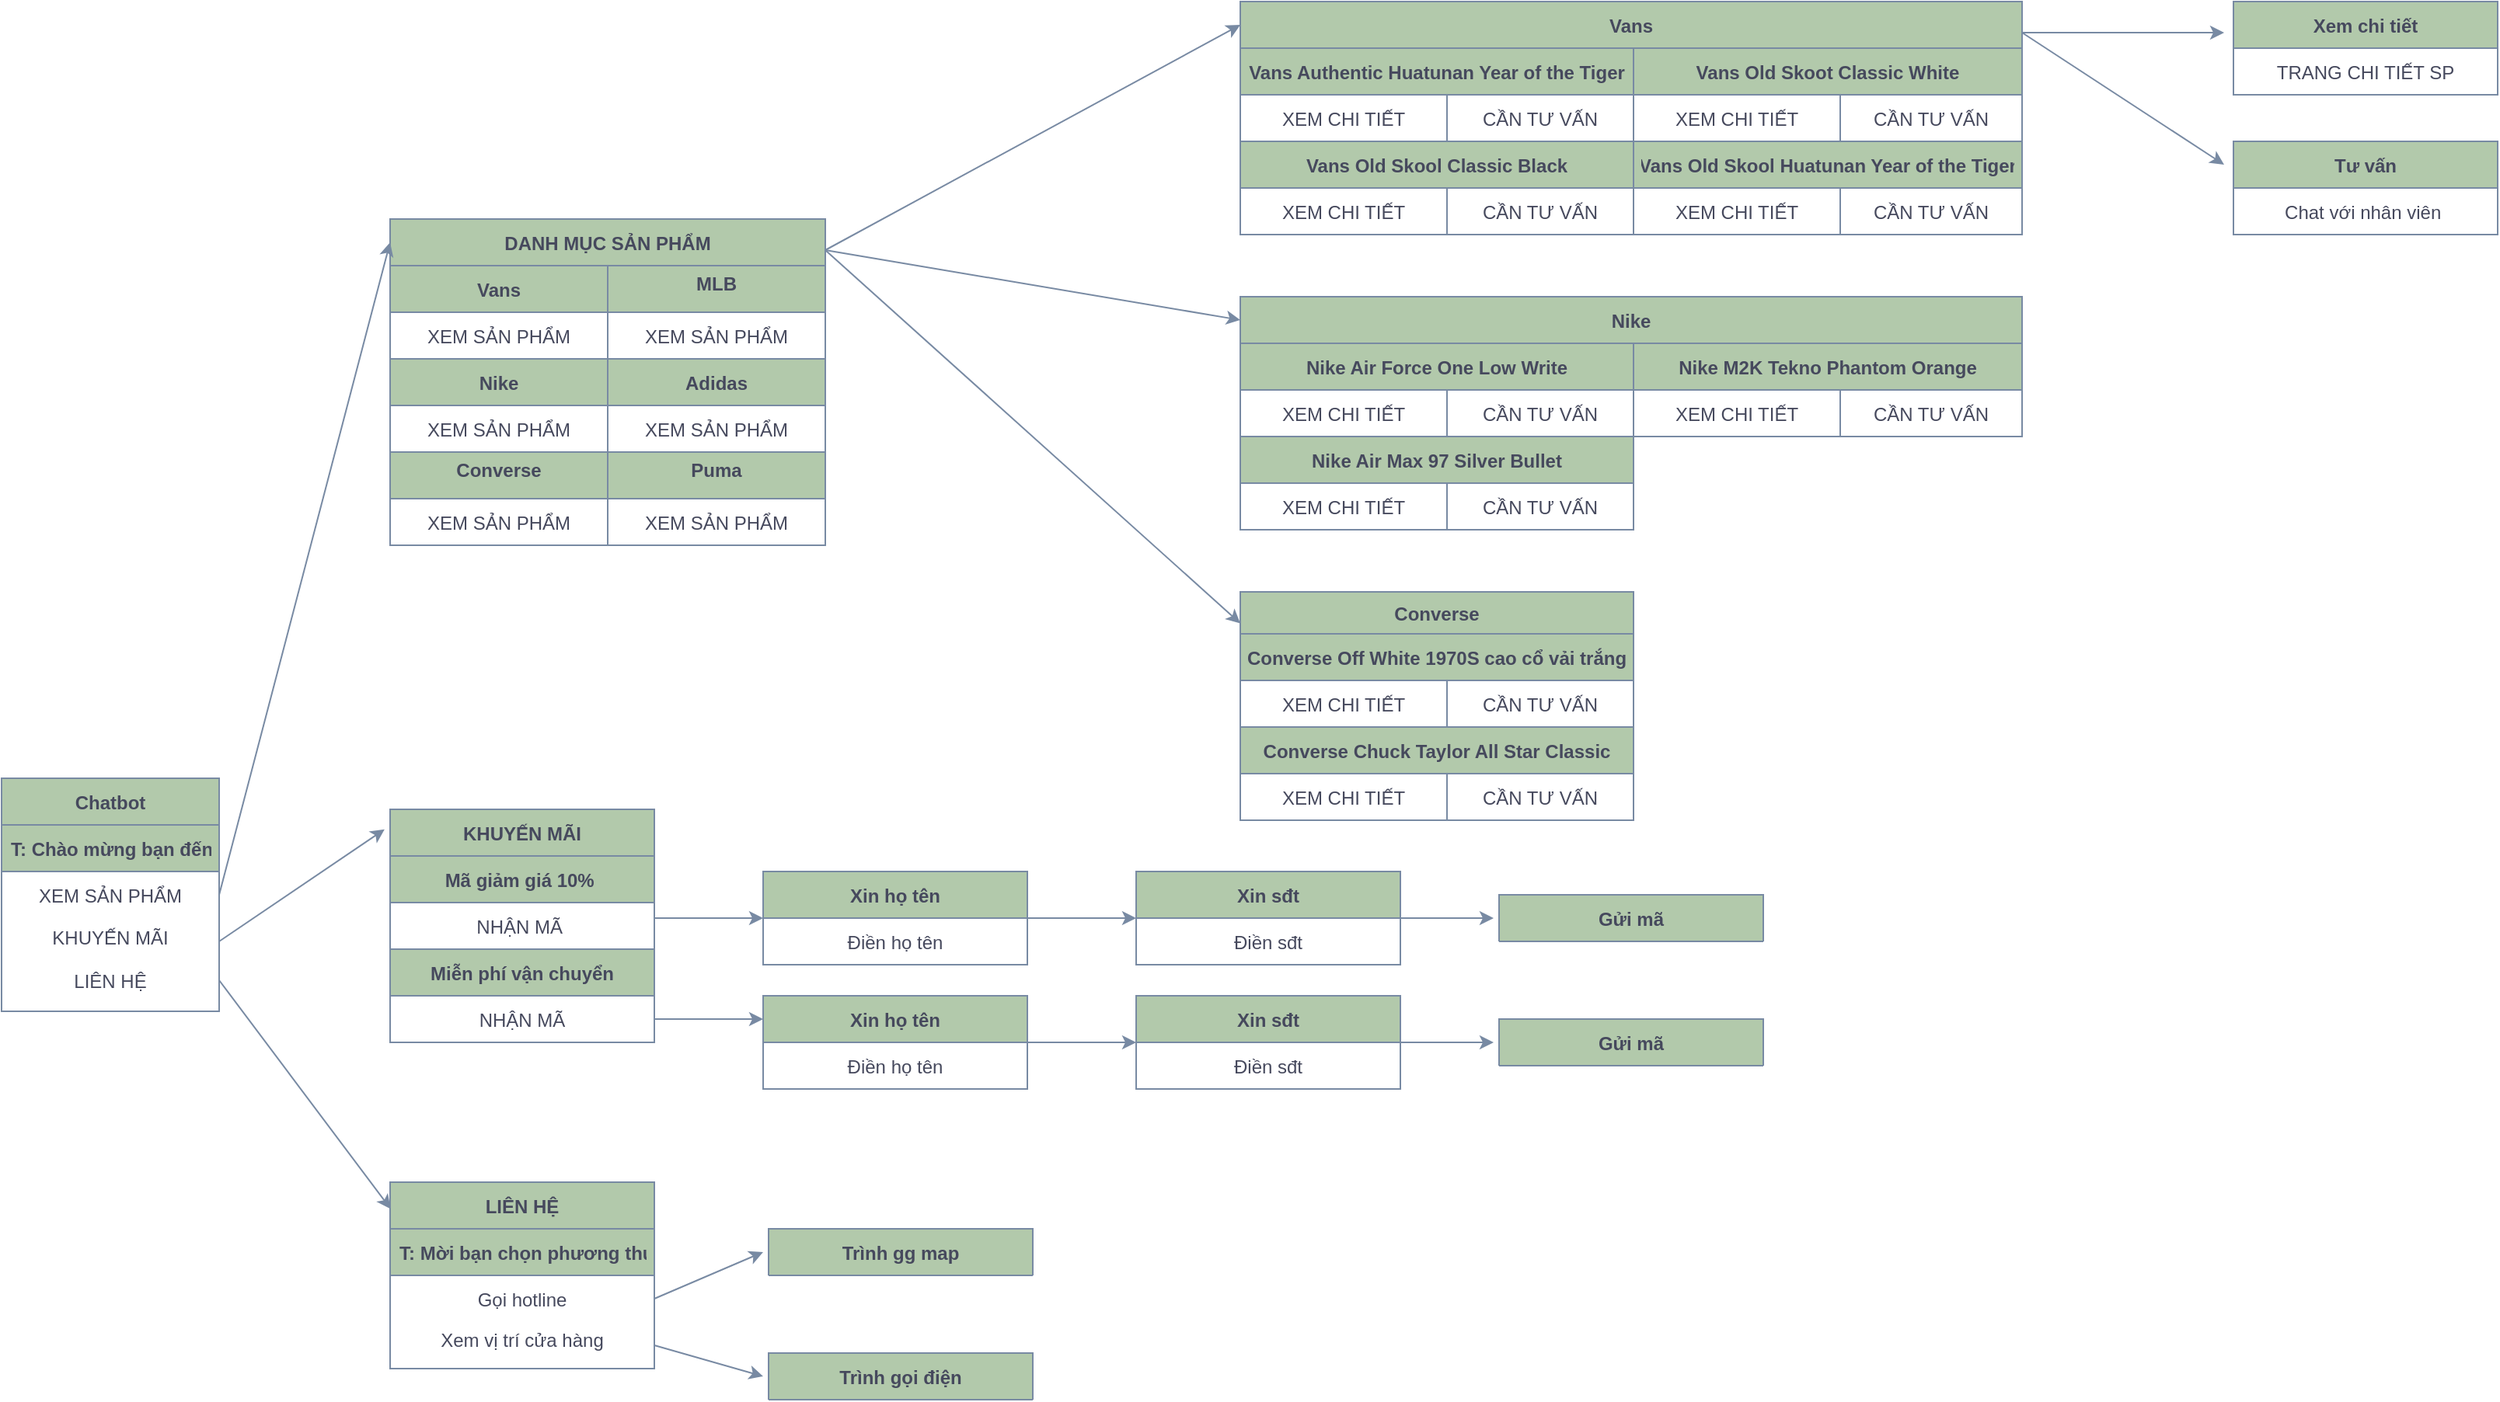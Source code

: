 <mxfile version="16.5.1" type="device"><diagram id="CdvWn0MVDkYkUdEWOUXj" name="Trang-1"><mxGraphModel dx="1038" dy="649" grid="1" gridSize="10" guides="1" tooltips="1" connect="1" arrows="1" fold="1" page="1" pageScale="1" pageWidth="827" pageHeight="1169" math="0" shadow="0"><root><mxCell id="0"/><mxCell id="1" parent="0"/><mxCell id="k7yJ7rCsuvvDuhnwFtv5-3" value="Chatbot" style="swimlane;fontStyle=1;childLayout=stackLayout;horizontal=1;startSize=30;horizontalStack=0;resizeParent=1;resizeParentMax=0;resizeLast=0;collapsible=1;marginBottom=0;fillColor=#B2C9AB;strokeColor=#788AA3;fontColor=#46495D;" parent="1" vertex="1"><mxGeometry x="20" y="590" width="140" height="150" as="geometry"/></mxCell><mxCell id="k7yJ7rCsuvvDuhnwFtv5-4" value="T: Chào mừng bạn đến...." style="text;strokeColor=#788AA3;fillColor=#B2C9AB;align=left;verticalAlign=middle;spacingLeft=4;spacingRight=4;overflow=hidden;points=[[0,0.5],[1,0.5]];portConstraint=eastwest;rotatable=0;fontStyle=1;fontColor=#46495D;" parent="k7yJ7rCsuvvDuhnwFtv5-3" vertex="1"><mxGeometry y="30" width="140" height="30" as="geometry"/></mxCell><mxCell id="k7yJ7rCsuvvDuhnwFtv5-5" value="XEM SẢN PHẨM" style="text;strokeColor=none;fillColor=none;align=center;verticalAlign=middle;spacingLeft=4;spacingRight=4;overflow=hidden;points=[[0,0.5],[1,0.5]];portConstraint=eastwest;rotatable=0;fontColor=#46495D;" parent="k7yJ7rCsuvvDuhnwFtv5-3" vertex="1"><mxGeometry y="60" width="140" height="30" as="geometry"/></mxCell><mxCell id="k7yJ7rCsuvvDuhnwFtv5-6" value="KHUYẾN MÃI&#10;&#10;LIÊN HỆ" style="text;strokeColor=none;fillColor=none;align=center;verticalAlign=middle;spacingLeft=4;spacingRight=4;overflow=hidden;points=[[0,0.5],[1,0.5]];portConstraint=eastwest;rotatable=0;spacingTop=-8;spacing=4;fontColor=#46495D;" parent="k7yJ7rCsuvvDuhnwFtv5-3" vertex="1"><mxGeometry y="90" width="140" height="60" as="geometry"/></mxCell><mxCell id="k7yJ7rCsuvvDuhnwFtv5-7" value="DANH MỤC SẢN PHẨM" style="swimlane;fontStyle=1;childLayout=stackLayout;horizontal=1;startSize=30;horizontalStack=0;resizeParent=1;resizeParentMax=0;resizeLast=0;collapsible=1;marginBottom=0;fillColor=#B2C9AB;strokeColor=#788AA3;fontColor=#46495D;" parent="1" vertex="1"><mxGeometry x="270" y="230" width="280" height="30" as="geometry"/></mxCell><mxCell id="k7yJ7rCsuvvDuhnwFtv5-15" value="XEM SẢN PHẨM" style="swimlane;fontStyle=0;childLayout=stackLayout;horizontal=1;startSize=30;horizontalStack=0;resizeParent=1;resizeParentMax=0;resizeLast=0;collapsible=1;marginBottom=0;fillColor=none;fontColor=#46495D;strokeColor=#788AA3;" parent="1" vertex="1"><mxGeometry x="410" y="290" width="140" height="120" as="geometry"/></mxCell><mxCell id="k7yJ7rCsuvvDuhnwFtv5-16" value="Adidas" style="text;strokeColor=#788AA3;fillColor=#B2C9AB;align=center;verticalAlign=middle;spacingLeft=4;spacingRight=4;overflow=hidden;points=[[0,0.5],[1,0.5]];portConstraint=eastwest;rotatable=0;fontStyle=1;fontColor=#46495D;" parent="k7yJ7rCsuvvDuhnwFtv5-15" vertex="1"><mxGeometry y="30" width="140" height="30" as="geometry"/></mxCell><mxCell id="k7yJ7rCsuvvDuhnwFtv5-17" value="XEM SẢN PHẨM" style="text;strokeColor=#788AA3;fillColor=none;align=center;verticalAlign=middle;spacingLeft=4;spacingRight=4;overflow=hidden;points=[[0,0.5],[1,0.5]];portConstraint=eastwest;rotatable=0;fontColor=#46495D;" parent="k7yJ7rCsuvvDuhnwFtv5-15" vertex="1"><mxGeometry y="60" width="140" height="30" as="geometry"/></mxCell><mxCell id="k7yJ7rCsuvvDuhnwFtv5-18" value="Puma" style="text;strokeColor=#788AA3;fillColor=#B2C9AB;align=center;verticalAlign=middle;spacingLeft=4;spacingRight=4;overflow=hidden;points=[[0,0.5],[1,0.5]];portConstraint=eastwest;rotatable=0;spacingTop=-8;spacing=4;fontColor=#46495D;fontStyle=1" parent="k7yJ7rCsuvvDuhnwFtv5-15" vertex="1"><mxGeometry y="90" width="140" height="30" as="geometry"/></mxCell><mxCell id="k7yJ7rCsuvvDuhnwFtv5-20" value="MLB" style="text;strokeColor=#788AA3;fillColor=#B2C9AB;align=center;verticalAlign=middle;spacingLeft=4;spacingRight=4;overflow=hidden;points=[[0,0.5],[1,0.5]];portConstraint=eastwest;rotatable=0;spacingTop=-8;spacing=4;fontColor=#46495D;fontStyle=1" parent="1" vertex="1"><mxGeometry x="410" y="260" width="140" height="30" as="geometry"/></mxCell><mxCell id="k7yJ7rCsuvvDuhnwFtv5-12" value="Vans" style="text;strokeColor=#788AA3;fillColor=#B2C9AB;align=center;verticalAlign=middle;spacingLeft=4;spacingRight=4;overflow=hidden;points=[[0,0.5],[1,0.5]];portConstraint=eastwest;rotatable=0;fontStyle=1;fontColor=#46495D;" parent="1" vertex="1"><mxGeometry x="270" y="260" width="140" height="30" as="geometry"/></mxCell><mxCell id="k7yJ7rCsuvvDuhnwFtv5-13" value="XEM SẢN PHẨM" style="text;strokeColor=#788AA3;fillColor=none;align=center;verticalAlign=middle;spacingLeft=4;spacingRight=4;overflow=hidden;points=[[0,0.5],[1,0.5]];portConstraint=eastwest;rotatable=0;fontColor=#46495D;" parent="1" vertex="1"><mxGeometry x="270" y="290" width="140" height="30" as="geometry"/></mxCell><mxCell id="k7yJ7rCsuvvDuhnwFtv5-23" value="XEM SẢN PHẨM" style="text;strokeColor=#788AA3;fillColor=none;align=center;verticalAlign=middle;spacingLeft=4;spacingRight=4;overflow=hidden;points=[[0,0.5],[1,0.5]];portConstraint=eastwest;rotatable=0;fontColor=#46495D;" parent="1" vertex="1"><mxGeometry x="410" y="410" width="140" height="30" as="geometry"/></mxCell><mxCell id="k7yJ7rCsuvvDuhnwFtv5-24" value="Nike" style="text;strokeColor=#788AA3;fillColor=#B2C9AB;align=center;verticalAlign=middle;spacingLeft=4;spacingRight=4;overflow=hidden;points=[[0,0.5],[1,0.5]];portConstraint=eastwest;rotatable=0;fontStyle=1;fontColor=#46495D;" parent="1" vertex="1"><mxGeometry x="270" y="320" width="140" height="30" as="geometry"/></mxCell><mxCell id="k7yJ7rCsuvvDuhnwFtv5-25" value="XEM SẢN PHẨM" style="text;strokeColor=#788AA3;fillColor=none;align=center;verticalAlign=middle;spacingLeft=4;spacingRight=4;overflow=hidden;points=[[0,0.5],[1,0.5]];portConstraint=eastwest;rotatable=0;fontColor=#46495D;" parent="1" vertex="1"><mxGeometry x="270" y="350" width="140" height="30" as="geometry"/></mxCell><mxCell id="k7yJ7rCsuvvDuhnwFtv5-26" value="Converse" style="text;strokeColor=#788AA3;fillColor=#B2C9AB;align=center;verticalAlign=middle;spacingLeft=4;spacingRight=4;overflow=hidden;points=[[0,0.5],[1,0.5]];portConstraint=eastwest;rotatable=0;spacingTop=-8;spacing=4;fontColor=#46495D;fontStyle=1" parent="1" vertex="1"><mxGeometry x="270" y="380" width="140" height="30" as="geometry"/></mxCell><mxCell id="k7yJ7rCsuvvDuhnwFtv5-27" value="XEM SẢN PHẨM" style="text;strokeColor=#788AA3;fillColor=none;align=center;verticalAlign=middle;spacingLeft=4;spacingRight=4;overflow=hidden;points=[[0,0.5],[1,0.5]];portConstraint=eastwest;rotatable=0;fontColor=#46495D;" parent="1" vertex="1"><mxGeometry x="270" y="410" width="140" height="30" as="geometry"/></mxCell><mxCell id="k7yJ7rCsuvvDuhnwFtv5-28" value="KHUYẾN MÃI" style="swimlane;fontStyle=1;childLayout=stackLayout;horizontal=1;startSize=30;horizontalStack=0;resizeParent=1;resizeParentMax=0;resizeLast=0;collapsible=1;marginBottom=0;fillColor=#B2C9AB;strokeColor=#788AA3;fontColor=#46495D;" parent="1" vertex="1"><mxGeometry x="270" y="610" width="170" height="90" as="geometry"/></mxCell><mxCell id="k7yJ7rCsuvvDuhnwFtv5-29" value="Mã giảm giá 10% " style="text;strokeColor=#788AA3;fillColor=#B2C9AB;align=center;verticalAlign=middle;spacingLeft=4;spacingRight=4;overflow=hidden;points=[[0,0.5],[1,0.5]];portConstraint=eastwest;rotatable=0;fontStyle=1;fontColor=#46495D;" parent="k7yJ7rCsuvvDuhnwFtv5-28" vertex="1"><mxGeometry y="30" width="170" height="30" as="geometry"/></mxCell><mxCell id="k7yJ7rCsuvvDuhnwFtv5-30" value="NHẬN MÃ " style="text;strokeColor=none;fillColor=none;align=center;verticalAlign=middle;spacingLeft=4;spacingRight=4;overflow=hidden;points=[[0,0.5],[1,0.5]];portConstraint=eastwest;rotatable=0;fontColor=#46495D;" parent="k7yJ7rCsuvvDuhnwFtv5-28" vertex="1"><mxGeometry y="60" width="170" height="30" as="geometry"/></mxCell><mxCell id="k7yJ7rCsuvvDuhnwFtv5-32" value="LIÊN HỆ" style="swimlane;fontStyle=1;childLayout=stackLayout;horizontal=1;startSize=30;horizontalStack=0;resizeParent=1;resizeParentMax=0;resizeLast=0;collapsible=1;marginBottom=0;fillColor=#B2C9AB;strokeColor=#788AA3;fontColor=#46495D;" parent="1" vertex="1"><mxGeometry x="270" y="850" width="170" height="120" as="geometry"/></mxCell><mxCell id="k7yJ7rCsuvvDuhnwFtv5-33" value="T: Mời bạn chọn phương thức liên lạc mong muốn" style="text;strokeColor=#788AA3;fillColor=#B2C9AB;align=left;verticalAlign=middle;spacingLeft=4;spacingRight=4;overflow=hidden;points=[[0,0.5],[1,0.5]];portConstraint=eastwest;rotatable=0;fontStyle=1;fontColor=#46495D;" parent="k7yJ7rCsuvvDuhnwFtv5-32" vertex="1"><mxGeometry y="30" width="170" height="30" as="geometry"/></mxCell><mxCell id="k7yJ7rCsuvvDuhnwFtv5-34" value="Gọi hotline" style="text;strokeColor=none;fillColor=none;align=center;verticalAlign=middle;spacingLeft=4;spacingRight=4;overflow=hidden;points=[[0,0.5],[1,0.5]];portConstraint=eastwest;rotatable=0;fontColor=#46495D;" parent="k7yJ7rCsuvvDuhnwFtv5-32" vertex="1"><mxGeometry y="60" width="170" height="30" as="geometry"/></mxCell><mxCell id="k7yJ7rCsuvvDuhnwFtv5-35" value="Xem vị trí cửa hàng" style="text;strokeColor=none;fillColor=none;align=center;verticalAlign=middle;spacingLeft=4;spacingRight=4;overflow=hidden;points=[[0,0.5],[1,0.5]];portConstraint=eastwest;rotatable=0;spacingTop=-8;spacing=4;fontColor=#46495D;" parent="k7yJ7rCsuvvDuhnwFtv5-32" vertex="1"><mxGeometry y="90" width="170" height="30" as="geometry"/></mxCell><mxCell id="k7yJ7rCsuvvDuhnwFtv5-36" value="Vans" style="swimlane;fontStyle=1;childLayout=stackLayout;horizontal=1;startSize=30;horizontalStack=0;resizeParent=1;resizeParentMax=0;resizeLast=0;collapsible=1;marginBottom=0;fillColor=#B2C9AB;strokeColor=#788AA3;fontColor=#46495D;" parent="1" vertex="1"><mxGeometry x="817" y="90" width="503" height="30" as="geometry"/></mxCell><mxCell id="k7yJ7rCsuvvDuhnwFtv5-40" value="Nike" style="swimlane;fontStyle=1;childLayout=stackLayout;horizontal=1;startSize=30;horizontalStack=0;resizeParent=1;resizeParentMax=0;resizeLast=0;collapsible=1;marginBottom=0;fillColor=#B2C9AB;strokeColor=#788AA3;fontColor=#46495D;" parent="1" vertex="1"><mxGeometry x="817" y="280" width="503" height="30" as="geometry"/></mxCell><mxCell id="k7yJ7rCsuvvDuhnwFtv5-44" value="Converse" style="swimlane;fontStyle=1;childLayout=stackLayout;horizontal=1;startSize=30;horizontalStack=0;resizeParent=1;resizeParentMax=0;resizeLast=0;collapsible=1;marginBottom=0;fillColor=#B2C9AB;strokeColor=#788AA3;fontColor=#46495D;" parent="1" vertex="1"><mxGeometry x="817" y="470" width="253" height="27" as="geometry"/></mxCell><mxCell id="k7yJ7rCsuvvDuhnwFtv5-48" value="Miễn phí vận chuyển" style="swimlane;fontStyle=1;childLayout=stackLayout;horizontal=1;startSize=30;horizontalStack=0;resizeParent=1;resizeParentMax=0;resizeLast=0;collapsible=1;marginBottom=0;fillColor=#B2C9AB;strokeColor=#788AA3;fontColor=#46495D;" parent="1" vertex="1"><mxGeometry x="270" y="700" width="170" height="60" as="geometry"><mxRectangle x="590" y="480" width="140" height="30" as="alternateBounds"/></mxGeometry></mxCell><mxCell id="k7yJ7rCsuvvDuhnwFtv5-49" value="NHẬN MÃ" style="text;strokeColor=#788AA3;fillColor=none;align=center;verticalAlign=middle;spacingLeft=4;spacingRight=4;overflow=hidden;points=[[0,0.5],[1,0.5]];portConstraint=eastwest;rotatable=0;fontStyle=0;fontColor=#46495D;" parent="k7yJ7rCsuvvDuhnwFtv5-48" vertex="1"><mxGeometry y="30" width="170" height="30" as="geometry"/></mxCell><mxCell id="k7yJ7rCsuvvDuhnwFtv5-56" value="" style="endArrow=classic;html=1;rounded=1;sketch=0;fontColor=#46495D;strokeColor=#788AA3;fillColor=#B2C9AB;curved=0;entryX=0;entryY=0.5;entryDx=0;entryDy=0;" parent="1" target="k7yJ7rCsuvvDuhnwFtv5-7" edge="1"><mxGeometry width="50" height="50" relative="1" as="geometry"><mxPoint x="160" y="665" as="sourcePoint"/><mxPoint x="210" y="615" as="targetPoint"/></mxGeometry></mxCell><mxCell id="k7yJ7rCsuvvDuhnwFtv5-57" value="" style="endArrow=classic;html=1;rounded=1;sketch=0;fontColor=#46495D;strokeColor=#788AA3;fillColor=#B2C9AB;curved=0;entryX=-0.021;entryY=0.143;entryDx=0;entryDy=0;entryPerimeter=0;" parent="1" target="k7yJ7rCsuvvDuhnwFtv5-28" edge="1"><mxGeometry width="50" height="50" relative="1" as="geometry"><mxPoint x="160" y="695" as="sourcePoint"/><mxPoint x="210" y="645" as="targetPoint"/></mxGeometry></mxCell><mxCell id="k7yJ7rCsuvvDuhnwFtv5-58" value="" style="endArrow=classic;html=1;rounded=1;sketch=0;fontColor=#46495D;strokeColor=#788AA3;fillColor=#B2C9AB;curved=0;entryX=0.002;entryY=0.143;entryDx=0;entryDy=0;entryPerimeter=0;" parent="1" target="k7yJ7rCsuvvDuhnwFtv5-32" edge="1"><mxGeometry width="50" height="50" relative="1" as="geometry"><mxPoint x="160" y="720" as="sourcePoint"/><mxPoint x="210" y="670" as="targetPoint"/></mxGeometry></mxCell><mxCell id="k7yJ7rCsuvvDuhnwFtv5-63" value="" style="endArrow=classic;html=1;rounded=1;sketch=0;fontColor=#46495D;strokeColor=#788AA3;fillColor=#B2C9AB;curved=0;entryX=0;entryY=0.5;entryDx=0;entryDy=0;" parent="1" target="k7yJ7rCsuvvDuhnwFtv5-36" edge="1"><mxGeometry width="50" height="50" relative="1" as="geometry"><mxPoint x="550" y="250" as="sourcePoint"/><mxPoint x="600" y="200" as="targetPoint"/></mxGeometry></mxCell><mxCell id="k7yJ7rCsuvvDuhnwFtv5-64" value="" style="endArrow=classic;html=1;rounded=1;sketch=0;fontColor=#46495D;strokeColor=#788AA3;fillColor=#B2C9AB;curved=0;entryX=0;entryY=0.5;entryDx=0;entryDy=0;" parent="1" target="k7yJ7rCsuvvDuhnwFtv5-40" edge="1"><mxGeometry width="50" height="50" relative="1" as="geometry"><mxPoint x="550" y="250" as="sourcePoint"/><mxPoint x="600" y="200" as="targetPoint"/></mxGeometry></mxCell><mxCell id="k7yJ7rCsuvvDuhnwFtv5-65" value="" style="endArrow=classic;html=1;rounded=1;sketch=0;fontColor=#46495D;strokeColor=#788AA3;fillColor=#B2C9AB;curved=0;entryX=0;entryY=0.75;entryDx=0;entryDy=0;" parent="1" target="k7yJ7rCsuvvDuhnwFtv5-44" edge="1"><mxGeometry width="50" height="50" relative="1" as="geometry"><mxPoint x="550" y="250" as="sourcePoint"/><mxPoint x="817.5" y="314.88" as="targetPoint"/></mxGeometry></mxCell><mxCell id="k7yJ7rCsuvvDuhnwFtv5-66" value="CẦN TƯ VẤN" style="text;strokeColor=#788AA3;fillColor=none;align=center;verticalAlign=middle;spacingLeft=4;spacingRight=4;overflow=hidden;points=[[0,0.5],[1,0.5]];portConstraint=eastwest;rotatable=0;fontColor=#46495D;" parent="1" vertex="1"><mxGeometry x="950" y="150" width="120" height="30" as="geometry"/></mxCell><mxCell id="k7yJ7rCsuvvDuhnwFtv5-67" value="XEM CHI TIẾT" style="text;strokeColor=#788AA3;fillColor=none;align=center;verticalAlign=middle;spacingLeft=4;spacingRight=4;overflow=hidden;points=[[0,0.5],[1,0.5]];portConstraint=eastwest;rotatable=0;fontColor=#46495D;" parent="1" vertex="1"><mxGeometry x="817" y="150" width="133" height="30" as="geometry"/></mxCell><mxCell id="k7yJ7rCsuvvDuhnwFtv5-68" value="Vans Old Skool Classic Black" style="text;strokeColor=#788AA3;fillColor=#B2C9AB;align=center;verticalAlign=middle;spacingLeft=4;spacingRight=4;overflow=hidden;points=[[0,0.5],[1,0.5]];portConstraint=eastwest;rotatable=0;fontStyle=1;fontColor=#46495D;" parent="1" vertex="1"><mxGeometry x="817" y="180" width="253" height="30" as="geometry"/></mxCell><mxCell id="k7yJ7rCsuvvDuhnwFtv5-69" value="CẦN TƯ VẤN" style="text;strokeColor=#788AA3;fillColor=none;align=center;verticalAlign=middle;spacingLeft=4;spacingRight=4;overflow=hidden;points=[[0,0.5],[1,0.5]];portConstraint=eastwest;rotatable=0;fontColor=#46495D;" parent="1" vertex="1"><mxGeometry x="950" y="210" width="120" height="30" as="geometry"/></mxCell><mxCell id="k7yJ7rCsuvvDuhnwFtv5-70" value="XEM CHI TIẾT" style="text;strokeColor=#788AA3;fillColor=none;align=center;verticalAlign=middle;spacingLeft=4;spacingRight=4;overflow=hidden;points=[[0,0.5],[1,0.5]];portConstraint=eastwest;rotatable=0;fontColor=#46495D;" parent="1" vertex="1"><mxGeometry x="817" y="210" width="133" height="30" as="geometry"/></mxCell><mxCell id="k7yJ7rCsuvvDuhnwFtv5-76" value="Vans Old Skoot Classic White" style="text;strokeColor=#788AA3;fillColor=#B2C9AB;align=center;verticalAlign=middle;spacingLeft=4;spacingRight=4;overflow=hidden;points=[[0,0.5],[1,0.5]];portConstraint=eastwest;rotatable=0;fontStyle=1;fontColor=#46495D;" parent="1" vertex="1"><mxGeometry x="1070" y="120" width="250" height="30" as="geometry"/></mxCell><mxCell id="k7yJ7rCsuvvDuhnwFtv5-77" value="CẦN TƯ VẤN" style="text;strokeColor=#788AA3;fillColor=none;align=center;verticalAlign=middle;spacingLeft=4;spacingRight=4;overflow=hidden;points=[[0,0.5],[1,0.5]];portConstraint=eastwest;rotatable=0;fontColor=#46495D;" parent="1" vertex="1"><mxGeometry x="1203" y="150" width="117" height="30" as="geometry"/></mxCell><mxCell id="k7yJ7rCsuvvDuhnwFtv5-78" value="XEM CHI TIẾT" style="text;strokeColor=#788AA3;fillColor=none;align=center;verticalAlign=middle;spacingLeft=4;spacingRight=4;overflow=hidden;points=[[0,0.5],[1,0.5]];portConstraint=eastwest;rotatable=0;fontColor=#46495D;" parent="1" vertex="1"><mxGeometry x="1070" y="150" width="133" height="30" as="geometry"/></mxCell><mxCell id="k7yJ7rCsuvvDuhnwFtv5-79" value="Vans Old Skool Huatunan Year of the Tiger" style="text;strokeColor=#788AA3;fillColor=#B2C9AB;align=center;verticalAlign=middle;spacingLeft=4;spacingRight=4;overflow=hidden;points=[[0,0.5],[1,0.5]];portConstraint=eastwest;rotatable=0;fontStyle=1;fontColor=#46495D;" parent="1" vertex="1"><mxGeometry x="1070" y="180" width="250" height="30" as="geometry"/></mxCell><mxCell id="k7yJ7rCsuvvDuhnwFtv5-80" value="CẦN TƯ VẤN" style="text;strokeColor=#788AA3;fillColor=none;align=center;verticalAlign=middle;spacingLeft=4;spacingRight=4;overflow=hidden;points=[[0,0.5],[1,0.5]];portConstraint=eastwest;rotatable=0;fontColor=#46495D;" parent="1" vertex="1"><mxGeometry x="1203" y="210" width="117" height="30" as="geometry"/></mxCell><mxCell id="k7yJ7rCsuvvDuhnwFtv5-81" value="XEM CHI TIẾT" style="text;strokeColor=#788AA3;fillColor=none;align=center;verticalAlign=middle;spacingLeft=4;spacingRight=4;overflow=hidden;points=[[0,0.5],[1,0.5]];portConstraint=eastwest;rotatable=0;fontColor=#46495D;" parent="1" vertex="1"><mxGeometry x="1070" y="210" width="133" height="30" as="geometry"/></mxCell><mxCell id="k7yJ7rCsuvvDuhnwFtv5-90" value="Nike Air Force One Low Write" style="text;strokeColor=#788AA3;fillColor=#B2C9AB;align=center;verticalAlign=middle;spacingLeft=4;spacingRight=4;overflow=hidden;points=[[0,0.5],[1,0.5]];portConstraint=eastwest;rotatable=0;fontStyle=1;fontColor=#46495D;" parent="1" vertex="1"><mxGeometry x="817" y="310" width="253" height="30" as="geometry"/></mxCell><mxCell id="k7yJ7rCsuvvDuhnwFtv5-91" value="CẦN TƯ VẤN" style="text;strokeColor=#788AA3;fillColor=none;align=center;verticalAlign=middle;spacingLeft=4;spacingRight=4;overflow=hidden;points=[[0,0.5],[1,0.5]];portConstraint=eastwest;rotatable=0;fontColor=#46495D;" parent="1" vertex="1"><mxGeometry x="950" y="340" width="120" height="30" as="geometry"/></mxCell><mxCell id="k7yJ7rCsuvvDuhnwFtv5-92" value="XEM CHI TIẾT" style="text;strokeColor=#788AA3;fillColor=none;align=center;verticalAlign=middle;spacingLeft=4;spacingRight=4;overflow=hidden;points=[[0,0.5],[1,0.5]];portConstraint=eastwest;rotatable=0;fontColor=#46495D;" parent="1" vertex="1"><mxGeometry x="817" y="340" width="133" height="30" as="geometry"/></mxCell><mxCell id="k7yJ7rCsuvvDuhnwFtv5-93" value="Nike Air Max 97 Silver Bullet" style="text;strokeColor=#788AA3;fillColor=#B2C9AB;align=center;verticalAlign=middle;spacingLeft=4;spacingRight=4;overflow=hidden;points=[[0,0.5],[1,0.5]];portConstraint=eastwest;rotatable=0;fontStyle=1;fontColor=#46495D;" parent="1" vertex="1"><mxGeometry x="817" y="370" width="253" height="30" as="geometry"/></mxCell><mxCell id="k7yJ7rCsuvvDuhnwFtv5-94" value="CẦN TƯ VẤN" style="text;strokeColor=#788AA3;fillColor=none;align=center;verticalAlign=middle;spacingLeft=4;spacingRight=4;overflow=hidden;points=[[0,0.5],[1,0.5]];portConstraint=eastwest;rotatable=0;fontColor=#46495D;" parent="1" vertex="1"><mxGeometry x="950" y="400" width="120" height="30" as="geometry"/></mxCell><mxCell id="k7yJ7rCsuvvDuhnwFtv5-95" value="XEM CHI TIẾT" style="text;strokeColor=#788AA3;fillColor=none;align=center;verticalAlign=middle;spacingLeft=4;spacingRight=4;overflow=hidden;points=[[0,0.5],[1,0.5]];portConstraint=eastwest;rotatable=0;fontColor=#46495D;" parent="1" vertex="1"><mxGeometry x="817" y="400" width="133" height="30" as="geometry"/></mxCell><mxCell id="k7yJ7rCsuvvDuhnwFtv5-96" value="Nike M2K Tekno Phantom Orange" style="text;strokeColor=#788AA3;fillColor=#B2C9AB;align=center;verticalAlign=middle;spacingLeft=4;spacingRight=4;overflow=hidden;points=[[0,0.5],[1,0.5]];portConstraint=eastwest;rotatable=0;fontStyle=1;fontColor=#46495D;" parent="1" vertex="1"><mxGeometry x="1070" y="310" width="250" height="30" as="geometry"/></mxCell><mxCell id="k7yJ7rCsuvvDuhnwFtv5-97" value="CẦN TƯ VẤN" style="text;strokeColor=#788AA3;fillColor=none;align=center;verticalAlign=middle;spacingLeft=4;spacingRight=4;overflow=hidden;points=[[0,0.5],[1,0.5]];portConstraint=eastwest;rotatable=0;fontColor=#46495D;" parent="1" vertex="1"><mxGeometry x="1203" y="340" width="117" height="30" as="geometry"/></mxCell><mxCell id="k7yJ7rCsuvvDuhnwFtv5-98" value="XEM CHI TIẾT" style="text;strokeColor=#788AA3;fillColor=none;align=center;verticalAlign=middle;spacingLeft=4;spacingRight=4;overflow=hidden;points=[[0,0.5],[1,0.5]];portConstraint=eastwest;rotatable=0;fontColor=#46495D;" parent="1" vertex="1"><mxGeometry x="1070" y="340" width="133" height="30" as="geometry"/></mxCell><mxCell id="k7yJ7rCsuvvDuhnwFtv5-101" value="Converse Off White 1970S cao cổ vải trắng" style="text;strokeColor=#788AA3;fillColor=#B2C9AB;align=center;verticalAlign=middle;spacingLeft=4;spacingRight=4;overflow=hidden;points=[[0,0.5],[1,0.5]];portConstraint=eastwest;rotatable=0;fontStyle=1;fontColor=#46495D;" parent="1" vertex="1"><mxGeometry x="817" y="497" width="253" height="30" as="geometry"/></mxCell><mxCell id="k7yJ7rCsuvvDuhnwFtv5-102" value="CẦN TƯ VẤN" style="text;strokeColor=#788AA3;fillColor=none;align=center;verticalAlign=middle;spacingLeft=4;spacingRight=4;overflow=hidden;points=[[0,0.5],[1,0.5]];portConstraint=eastwest;rotatable=0;fontColor=#46495D;" parent="1" vertex="1"><mxGeometry x="950" y="527" width="120" height="30" as="geometry"/></mxCell><mxCell id="k7yJ7rCsuvvDuhnwFtv5-103" value="XEM CHI TIẾT" style="text;strokeColor=#788AA3;fillColor=none;align=center;verticalAlign=middle;spacingLeft=4;spacingRight=4;overflow=hidden;points=[[0,0.5],[1,0.5]];portConstraint=eastwest;rotatable=0;fontColor=#46495D;" parent="1" vertex="1"><mxGeometry x="817" y="527" width="133" height="30" as="geometry"/></mxCell><mxCell id="k7yJ7rCsuvvDuhnwFtv5-104" value="Converse Chuck Taylor All Star Classic" style="text;strokeColor=#788AA3;fillColor=#B2C9AB;align=center;verticalAlign=middle;spacingLeft=4;spacingRight=4;overflow=hidden;points=[[0,0.5],[1,0.5]];portConstraint=eastwest;rotatable=0;fontStyle=1;fontColor=#46495D;" parent="1" vertex="1"><mxGeometry x="817" y="557" width="253" height="30" as="geometry"/></mxCell><mxCell id="k7yJ7rCsuvvDuhnwFtv5-105" value="CẦN TƯ VẤN" style="text;strokeColor=#788AA3;fillColor=none;align=center;verticalAlign=middle;spacingLeft=4;spacingRight=4;overflow=hidden;points=[[0,0.5],[1,0.5]];portConstraint=eastwest;rotatable=0;fontColor=#46495D;" parent="1" vertex="1"><mxGeometry x="950" y="587" width="120" height="30" as="geometry"/></mxCell><mxCell id="k7yJ7rCsuvvDuhnwFtv5-106" value="XEM CHI TIẾT" style="text;strokeColor=#788AA3;fillColor=none;align=center;verticalAlign=middle;spacingLeft=4;spacingRight=4;overflow=hidden;points=[[0,0.5],[1,0.5]];portConstraint=eastwest;rotatable=0;fontColor=#46495D;" parent="1" vertex="1"><mxGeometry x="817" y="587" width="133" height="30" as="geometry"/></mxCell><mxCell id="k7yJ7rCsuvvDuhnwFtv5-108" value="Vans Authentic Huatunan Year of the Tiger" style="text;strokeColor=#788AA3;fillColor=#B2C9AB;align=center;verticalAlign=middle;spacingLeft=4;spacingRight=4;overflow=hidden;points=[[0,0.5],[1,0.5]];portConstraint=eastwest;rotatable=0;fontStyle=1;fontColor=#46495D;" parent="1" vertex="1"><mxGeometry x="817" y="120" width="253" height="30" as="geometry"/></mxCell><mxCell id="k7yJ7rCsuvvDuhnwFtv5-110" value="Xem chi tiết" style="swimlane;fontStyle=1;childLayout=stackLayout;horizontal=1;startSize=30;horizontalStack=0;resizeParent=1;resizeParentMax=0;resizeLast=0;collapsible=1;marginBottom=0;fillColor=#B2C9AB;strokeColor=#788AA3;fontColor=#46495D;" parent="1" vertex="1"><mxGeometry x="1456" y="90" width="170" height="60" as="geometry"/></mxCell><mxCell id="k7yJ7rCsuvvDuhnwFtv5-112" value="TRANG CHI TIẾT SP" style="text;strokeColor=none;fillColor=none;align=center;verticalAlign=middle;spacingLeft=4;spacingRight=4;overflow=hidden;points=[[0,0.5],[1,0.5]];portConstraint=eastwest;rotatable=0;fontColor=#46495D;" parent="k7yJ7rCsuvvDuhnwFtv5-110" vertex="1"><mxGeometry y="30" width="170" height="30" as="geometry"/></mxCell><mxCell id="k7yJ7rCsuvvDuhnwFtv5-113" value="Tư vấn" style="swimlane;fontStyle=1;childLayout=stackLayout;horizontal=1;startSize=30;horizontalStack=0;resizeParent=1;resizeParentMax=0;resizeLast=0;collapsible=1;marginBottom=0;fillColor=#B2C9AB;strokeColor=#788AA3;fontColor=#46495D;" parent="1" vertex="1"><mxGeometry x="1456" y="180" width="170" height="60" as="geometry"/></mxCell><mxCell id="k7yJ7rCsuvvDuhnwFtv5-114" value="Chat với nhân viên " style="text;strokeColor=none;fillColor=none;align=center;verticalAlign=middle;spacingLeft=4;spacingRight=4;overflow=hidden;points=[[0,0.5],[1,0.5]];portConstraint=eastwest;rotatable=0;fontColor=#46495D;" parent="k7yJ7rCsuvvDuhnwFtv5-113" vertex="1"><mxGeometry y="30" width="170" height="30" as="geometry"/></mxCell><mxCell id="k7yJ7rCsuvvDuhnwFtv5-115" value="" style="endArrow=classic;html=1;rounded=1;sketch=0;fontColor=#46495D;strokeColor=#788AA3;fillColor=#B2C9AB;curved=0;" parent="1" edge="1"><mxGeometry width="50" height="50" relative="1" as="geometry"><mxPoint x="1320" y="110" as="sourcePoint"/><mxPoint x="1450" y="110" as="targetPoint"/></mxGeometry></mxCell><mxCell id="k7yJ7rCsuvvDuhnwFtv5-116" value="" style="endArrow=classic;html=1;rounded=1;sketch=0;fontColor=#46495D;strokeColor=#788AA3;fillColor=#B2C9AB;curved=0;entryX=0;entryY=0.25;entryDx=0;entryDy=0;" parent="1" edge="1"><mxGeometry width="50" height="50" relative="1" as="geometry"><mxPoint x="1320" y="110" as="sourcePoint"/><mxPoint x="1450" y="195" as="targetPoint"/></mxGeometry></mxCell><mxCell id="k7yJ7rCsuvvDuhnwFtv5-117" value="" style="endArrow=classic;html=1;rounded=1;sketch=0;fontColor=#46495D;strokeColor=#788AA3;fillColor=#B2C9AB;curved=0;" parent="1" edge="1"><mxGeometry width="50" height="50" relative="1" as="geometry"><mxPoint x="440" y="680" as="sourcePoint"/><mxPoint x="510" y="680" as="targetPoint"/></mxGeometry></mxCell><mxCell id="k7yJ7rCsuvvDuhnwFtv5-118" value="Xin họ tên" style="swimlane;fontStyle=1;childLayout=stackLayout;horizontal=1;startSize=30;horizontalStack=0;resizeParent=1;resizeParentMax=0;resizeLast=0;collapsible=1;marginBottom=0;fillColor=#B2C9AB;strokeColor=#788AA3;fontColor=#46495D;" parent="1" vertex="1"><mxGeometry x="510" y="650" width="170" height="60" as="geometry"/></mxCell><mxCell id="k7yJ7rCsuvvDuhnwFtv5-120" value="Điền họ tên" style="text;strokeColor=none;fillColor=none;align=center;verticalAlign=middle;spacingLeft=4;spacingRight=4;overflow=hidden;points=[[0,0.5],[1,0.5]];portConstraint=eastwest;rotatable=0;fontColor=#46495D;" parent="k7yJ7rCsuvvDuhnwFtv5-118" vertex="1"><mxGeometry y="30" width="170" height="30" as="geometry"/></mxCell><mxCell id="k7yJ7rCsuvvDuhnwFtv5-121" value="" style="endArrow=classic;html=1;rounded=1;sketch=0;fontColor=#46495D;strokeColor=#788AA3;fillColor=#B2C9AB;curved=0;" parent="1" edge="1"><mxGeometry width="50" height="50" relative="1" as="geometry"><mxPoint x="680" y="680" as="sourcePoint"/><mxPoint x="750" y="680" as="targetPoint"/></mxGeometry></mxCell><mxCell id="k7yJ7rCsuvvDuhnwFtv5-122" value="Xin sđt" style="swimlane;fontStyle=1;childLayout=stackLayout;horizontal=1;startSize=30;horizontalStack=0;resizeParent=1;resizeParentMax=0;resizeLast=0;collapsible=1;marginBottom=0;fillColor=#B2C9AB;strokeColor=#788AA3;fontColor=#46495D;" parent="1" vertex="1"><mxGeometry x="750" y="650" width="170" height="60" as="geometry"/></mxCell><mxCell id="k7yJ7rCsuvvDuhnwFtv5-123" value="Điền sđt" style="text;strokeColor=none;fillColor=none;align=center;verticalAlign=middle;spacingLeft=4;spacingRight=4;overflow=hidden;points=[[0,0.5],[1,0.5]];portConstraint=eastwest;rotatable=0;fontColor=#46495D;" parent="k7yJ7rCsuvvDuhnwFtv5-122" vertex="1"><mxGeometry y="30" width="170" height="30" as="geometry"/></mxCell><mxCell id="k7yJ7rCsuvvDuhnwFtv5-124" value="" style="endArrow=classic;html=1;rounded=1;sketch=0;fontColor=#46495D;strokeColor=#788AA3;fillColor=#B2C9AB;curved=0;" parent="1" edge="1"><mxGeometry width="50" height="50" relative="1" as="geometry"><mxPoint x="910" y="680" as="sourcePoint"/><mxPoint x="980" y="680" as="targetPoint"/></mxGeometry></mxCell><mxCell id="k7yJ7rCsuvvDuhnwFtv5-125" value="Gửi mã" style="swimlane;fontStyle=1;childLayout=stackLayout;horizontal=1;startSize=30;horizontalStack=0;resizeParent=1;resizeParentMax=0;resizeLast=0;collapsible=1;marginBottom=0;fillColor=#B2C9AB;strokeColor=#788AA3;fontColor=#46495D;" parent="1" vertex="1"><mxGeometry x="983.5" y="665" width="170" height="30" as="geometry"/></mxCell><mxCell id="k7yJ7rCsuvvDuhnwFtv5-127" value="" style="endArrow=classic;html=1;rounded=1;sketch=0;fontColor=#46495D;strokeColor=#788AA3;fillColor=#B2C9AB;curved=0;exitX=1;exitY=0.5;exitDx=0;exitDy=0;entryX=0;entryY=0.25;entryDx=0;entryDy=0;" parent="1" source="k7yJ7rCsuvvDuhnwFtv5-49" target="k7yJ7rCsuvvDuhnwFtv5-128" edge="1"><mxGeometry width="50" height="50" relative="1" as="geometry"><mxPoint x="440" y="760" as="sourcePoint"/><mxPoint x="510" y="760" as="targetPoint"/></mxGeometry></mxCell><mxCell id="k7yJ7rCsuvvDuhnwFtv5-128" value="Xin họ tên" style="swimlane;fontStyle=1;childLayout=stackLayout;horizontal=1;startSize=30;horizontalStack=0;resizeParent=1;resizeParentMax=0;resizeLast=0;collapsible=1;marginBottom=0;fillColor=#B2C9AB;strokeColor=#788AA3;fontColor=#46495D;" parent="1" vertex="1"><mxGeometry x="510" y="730" width="170" height="60" as="geometry"/></mxCell><mxCell id="k7yJ7rCsuvvDuhnwFtv5-129" value="Điền họ tên" style="text;strokeColor=none;fillColor=none;align=center;verticalAlign=middle;spacingLeft=4;spacingRight=4;overflow=hidden;points=[[0,0.5],[1,0.5]];portConstraint=eastwest;rotatable=0;fontColor=#46495D;" parent="k7yJ7rCsuvvDuhnwFtv5-128" vertex="1"><mxGeometry y="30" width="170" height="30" as="geometry"/></mxCell><mxCell id="k7yJ7rCsuvvDuhnwFtv5-130" value="" style="endArrow=classic;html=1;rounded=1;sketch=0;fontColor=#46495D;strokeColor=#788AA3;fillColor=#B2C9AB;curved=0;" parent="1" edge="1"><mxGeometry width="50" height="50" relative="1" as="geometry"><mxPoint x="680" y="760" as="sourcePoint"/><mxPoint x="750" y="760" as="targetPoint"/></mxGeometry></mxCell><mxCell id="k7yJ7rCsuvvDuhnwFtv5-131" value="Xin sđt" style="swimlane;fontStyle=1;childLayout=stackLayout;horizontal=1;startSize=30;horizontalStack=0;resizeParent=1;resizeParentMax=0;resizeLast=0;collapsible=1;marginBottom=0;fillColor=#B2C9AB;strokeColor=#788AA3;fontColor=#46495D;" parent="1" vertex="1"><mxGeometry x="750" y="730" width="170" height="60" as="geometry"/></mxCell><mxCell id="k7yJ7rCsuvvDuhnwFtv5-132" value="Điền sđt" style="text;strokeColor=none;fillColor=none;align=center;verticalAlign=middle;spacingLeft=4;spacingRight=4;overflow=hidden;points=[[0,0.5],[1,0.5]];portConstraint=eastwest;rotatable=0;fontColor=#46495D;" parent="k7yJ7rCsuvvDuhnwFtv5-131" vertex="1"><mxGeometry y="30" width="170" height="30" as="geometry"/></mxCell><mxCell id="k7yJ7rCsuvvDuhnwFtv5-133" value="" style="endArrow=classic;html=1;rounded=1;sketch=0;fontColor=#46495D;strokeColor=#788AA3;fillColor=#B2C9AB;curved=0;" parent="1" edge="1"><mxGeometry width="50" height="50" relative="1" as="geometry"><mxPoint x="910" y="760" as="sourcePoint"/><mxPoint x="980" y="760" as="targetPoint"/></mxGeometry></mxCell><mxCell id="k7yJ7rCsuvvDuhnwFtv5-134" value="Gửi mã" style="swimlane;fontStyle=1;childLayout=stackLayout;horizontal=1;startSize=30;horizontalStack=0;resizeParent=1;resizeParentMax=0;resizeLast=0;collapsible=1;marginBottom=0;fillColor=#B2C9AB;strokeColor=#788AA3;fontColor=#46495D;" parent="1" vertex="1"><mxGeometry x="983.5" y="745" width="170" height="30" as="geometry"/></mxCell><mxCell id="J4HsviSb484YV1SkeI5n-1" value="" style="endArrow=classic;html=1;rounded=1;sketch=0;fontColor=#46495D;strokeColor=#788AA3;fillColor=#B2C9AB;curved=0;exitX=1;exitY=0.5;exitDx=0;exitDy=0;" edge="1" parent="1" source="k7yJ7rCsuvvDuhnwFtv5-34"><mxGeometry width="50" height="50" relative="1" as="geometry"><mxPoint x="440" y="895" as="sourcePoint"/><mxPoint x="510" y="895" as="targetPoint"/></mxGeometry></mxCell><mxCell id="J4HsviSb484YV1SkeI5n-2" value="Trình gg map" style="swimlane;fontStyle=1;childLayout=stackLayout;horizontal=1;startSize=30;horizontalStack=0;resizeParent=1;resizeParentMax=0;resizeLast=0;collapsible=1;marginBottom=0;fillColor=#B2C9AB;strokeColor=#788AA3;fontColor=#46495D;" vertex="1" parent="1"><mxGeometry x="513.5" y="880" width="170" height="30" as="geometry"/></mxCell><mxCell id="J4HsviSb484YV1SkeI5n-3" value="" style="endArrow=classic;html=1;rounded=1;sketch=0;fontColor=#46495D;strokeColor=#788AA3;fillColor=#B2C9AB;curved=0;exitX=1;exitY=0.5;exitDx=0;exitDy=0;" edge="1" parent="1" source="k7yJ7rCsuvvDuhnwFtv5-35"><mxGeometry width="50" height="50" relative="1" as="geometry"><mxPoint x="440" y="975" as="sourcePoint"/><mxPoint x="510" y="975" as="targetPoint"/></mxGeometry></mxCell><mxCell id="J4HsviSb484YV1SkeI5n-4" value="Trình gọi điện" style="swimlane;fontStyle=1;childLayout=stackLayout;horizontal=1;startSize=30;horizontalStack=0;resizeParent=1;resizeParentMax=0;resizeLast=0;collapsible=1;marginBottom=0;fillColor=#B2C9AB;strokeColor=#788AA3;fontColor=#46495D;" vertex="1" parent="1"><mxGeometry x="513.5" y="960" width="170" height="30" as="geometry"/></mxCell></root></mxGraphModel></diagram></mxfile>